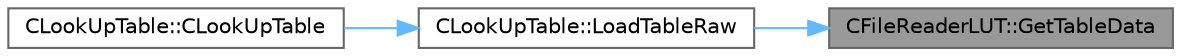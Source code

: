 digraph "CFileReaderLUT::GetTableData"
{
 // LATEX_PDF_SIZE
  bgcolor="transparent";
  edge [fontname=Helvetica,fontsize=10,labelfontname=Helvetica,labelfontsize=10];
  node [fontname=Helvetica,fontsize=10,shape=box,height=0.2,width=0.4];
  rankdir="RL";
  Node1 [id="Node000001",label="CFileReaderLUT::GetTableData",height=0.2,width=0.4,color="gray40", fillcolor="grey60", style="filled", fontcolor="black",tooltip="Get table data at a specific level."];
  Node1 -> Node2 [id="edge1_Node000001_Node000002",dir="back",color="steelblue1",style="solid",tooltip=" "];
  Node2 [id="Node000002",label="CLookUpTable::LoadTableRaw",height=0.2,width=0.4,color="grey40", fillcolor="white", style="filled",URL="$classCLookUpTable.html#ad11271c57df5e41f5665c181144a2b31",tooltip="Read the lookup table from file and store the data."];
  Node2 -> Node3 [id="edge2_Node000002_Node000003",dir="back",color="steelblue1",style="solid",tooltip=" "];
  Node3 [id="Node000003",label="CLookUpTable::CLookUpTable",height=0.2,width=0.4,color="grey40", fillcolor="white", style="filled",URL="$classCLookUpTable.html#ada66d28af65cd336a33e678302d05da2",tooltip=" "];
}
